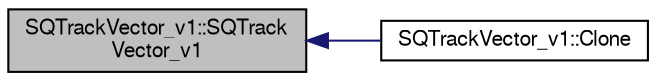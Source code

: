 digraph "SQTrackVector_v1::SQTrackVector_v1"
{
  bgcolor="transparent";
  edge [fontname="FreeSans",fontsize="10",labelfontname="FreeSans",labelfontsize="10"];
  node [fontname="FreeSans",fontsize="10",shape=record];
  rankdir="LR";
  Node1 [label="SQTrackVector_v1::SQTrack\lVector_v1",height=0.2,width=0.4,color="black", fillcolor="grey75", style="filled" fontcolor="black"];
  Node1 -> Node2 [dir="back",color="midnightblue",fontsize="10",style="solid",fontname="FreeSans"];
  Node2 [label="SQTrackVector_v1::Clone",height=0.2,width=0.4,color="black",URL="$d6/d0b/classSQTrackVector__v1.html#afddcb53f83934c2aca77457fe6aa64ac"];
}
